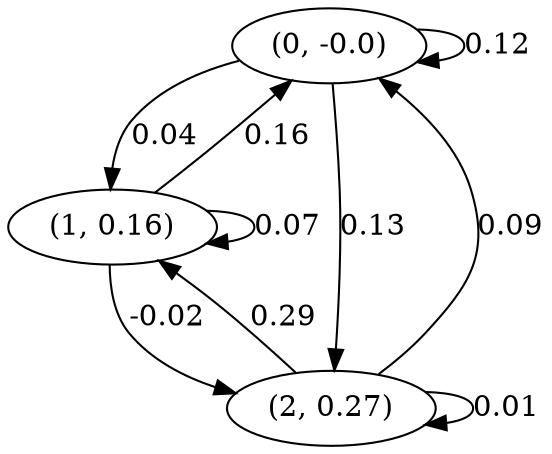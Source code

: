 digraph {
    0 [ label = "(0, -0.0)" ]
    1 [ label = "(1, 0.16)" ]
    2 [ label = "(2, 0.27)" ]
    0 -> 0 [ label = "0.12" ]
    1 -> 1 [ label = "0.07" ]
    2 -> 2 [ label = "0.01" ]
    1 -> 0 [ label = "0.16" ]
    2 -> 0 [ label = "0.09" ]
    0 -> 1 [ label = "0.04" ]
    2 -> 1 [ label = "0.29" ]
    0 -> 2 [ label = "0.13" ]
    1 -> 2 [ label = "-0.02" ]
}

